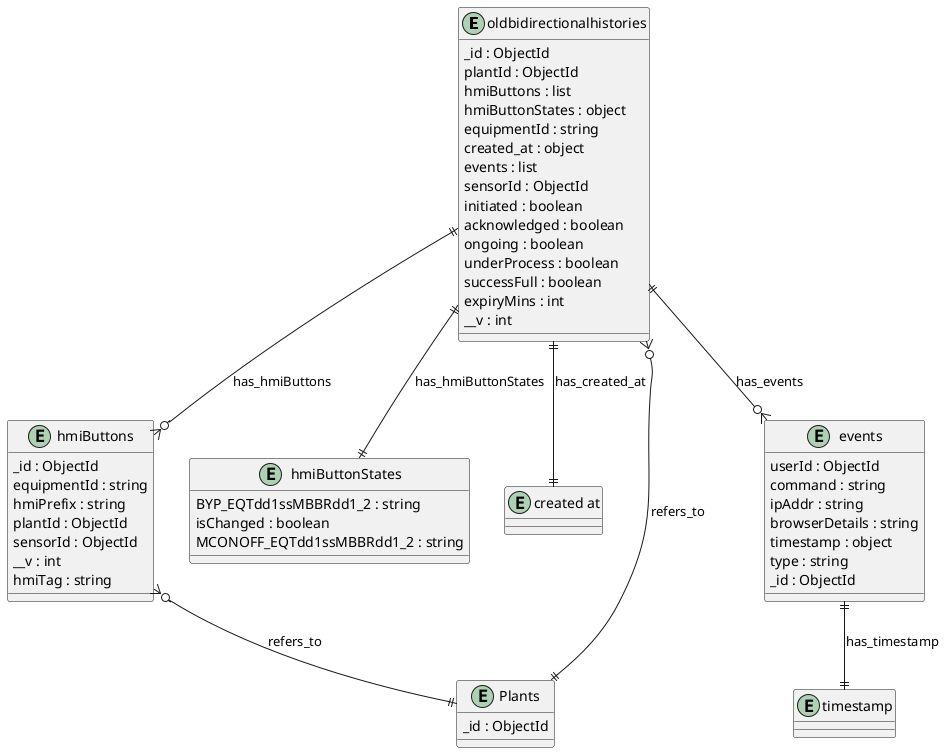 @startuml oldbidirectionalhistories_Diagram

entity "oldbidirectionalhistories" as oldbidirectionalhistories {
  _id : ObjectId
  plantId : ObjectId
  hmiButtons : list
  hmiButtonStates : object
  equipmentId : string
  created_at : object
  events : list
  sensorId : ObjectId
  initiated : boolean
  acknowledged : boolean
  ongoing : boolean
  underProcess : boolean
  successFull : boolean
  expiryMins : int
  __v : int
}

entity "hmiButtons" as hmiButtons {
  _id : ObjectId
  equipmentId : string
  hmiPrefix : string
  plantId : ObjectId
  sensorId : ObjectId
  __v : int
  hmiTag : string
}

entity "hmiButtonStates" as hmiButtonStates {
  BYP_EQTdd1ssMBBRdd1_2 : string
  isChanged : boolean
  MCONOFF_EQTdd1ssMBBRdd1_2 : string
}

entity "created at" as created_at {
}

entity "events" as events {
  userId : ObjectId
  command : string
  ipAddr : string
  browserDetails : string
  timestamp : object
  type : string
  _id : ObjectId
}

entity "timestamp" as timestamp {
}


' Shared Plant entity
entity "Plants" as Plants {
  _id : ObjectId
}

' Relationships
oldbidirectionalhistories }o--|| Plants : refers_to
oldbidirectionalhistories ||--o{ hmiButtons : has_hmiButtons
hmiButtons }o--|| Plants : refers_to
oldbidirectionalhistories ||--|| hmiButtonStates : has_hmiButtonStates
oldbidirectionalhistories ||--|| created_at : has_created_at
oldbidirectionalhistories ||--o{ events : has_events
events ||--|| timestamp : has_timestamp
@enduml